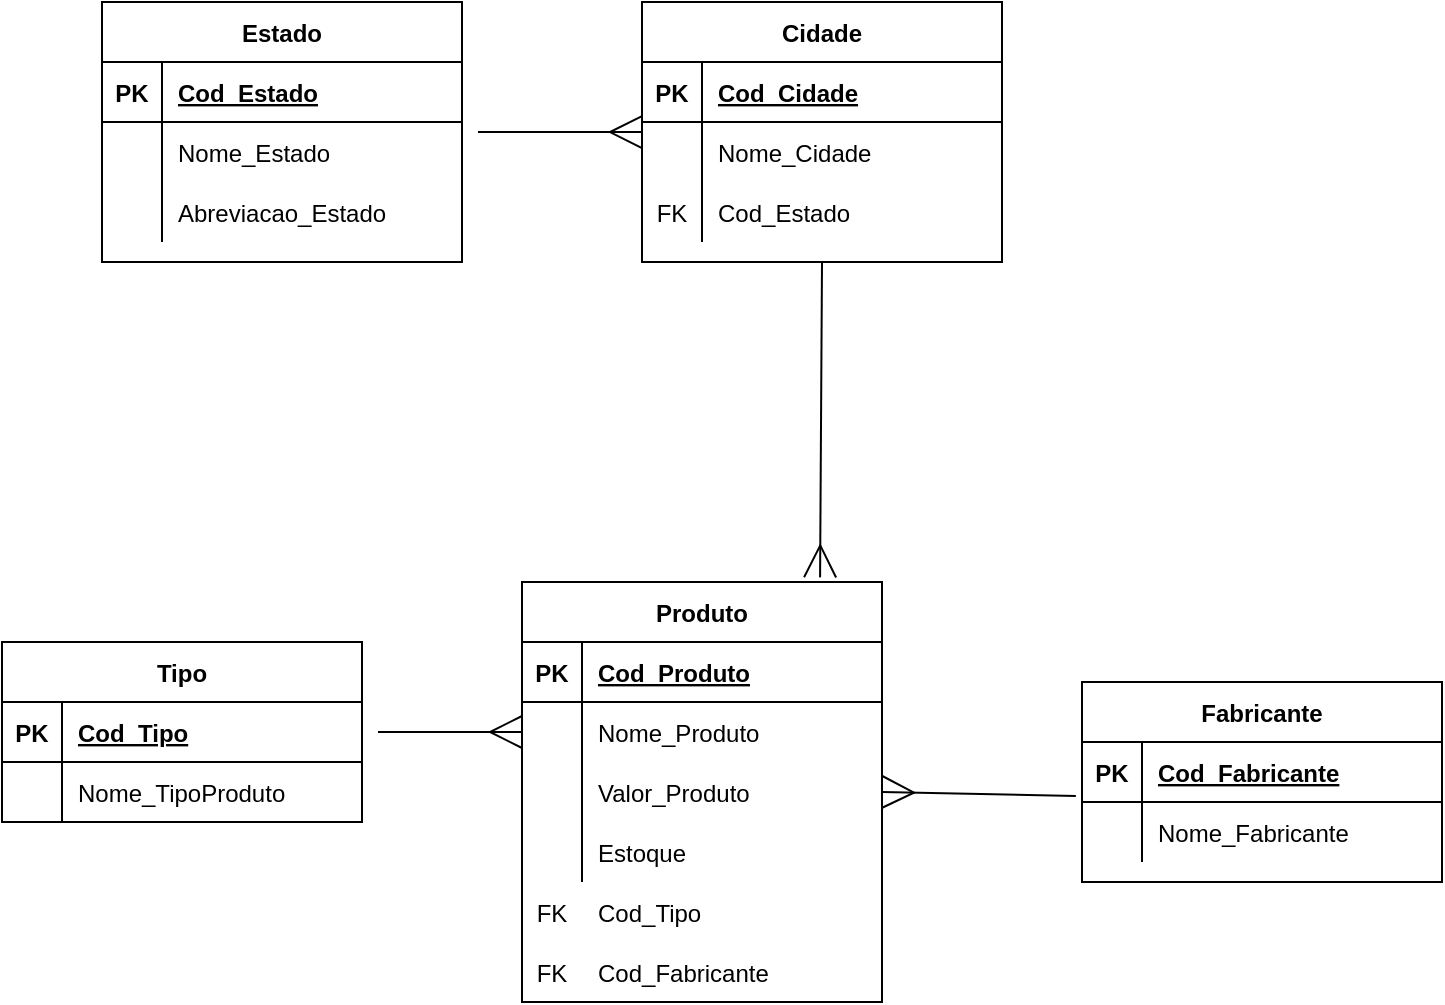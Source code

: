 <mxfile>
    <diagram id="R2lEEEUBdFMjLlhIrx00" name="Page-1">
        <mxGraphModel dx="1118" dy="534" grid="1" gridSize="10" guides="1" tooltips="1" connect="1" arrows="1" fold="1" page="1" pageScale="1" pageWidth="850" pageHeight="1100" math="0" shadow="0" extFonts="Permanent Marker^https://fonts.googleapis.com/css?family=Permanent+Marker">
            <root>
                <mxCell id="0"/>
                <mxCell id="1" parent="0"/>
                <mxCell id="w_z0nxTYToeW9BhHTT1X-101" style="edgeStyle=none;curved=1;rounded=0;orthogonalLoop=1;jettySize=auto;html=1;exitX=0.5;exitY=1;exitDx=0;exitDy=0;entryX=0.828;entryY=-0.011;entryDx=0;entryDy=0;entryPerimeter=0;fontFamily=Helvetica;endArrow=ERmany;endFill=0;startSize=14;endSize=14;sourcePerimeterSpacing=8;targetPerimeterSpacing=8;" parent="1" source="w_z0nxTYToeW9BhHTT1X-1" target="w_z0nxTYToeW9BhHTT1X-53" edge="1">
                    <mxGeometry relative="1" as="geometry"/>
                </mxCell>
                <mxCell id="w_z0nxTYToeW9BhHTT1X-1" value="Cidade" style="shape=table;startSize=30;container=1;collapsible=1;childLayout=tableLayout;fixedRows=1;rowLines=0;fontStyle=1;align=center;resizeLast=1;hachureGap=4;pointerEvents=0;" parent="1" vertex="1">
                    <mxGeometry x="390" width="180" height="130" as="geometry"/>
                </mxCell>
                <mxCell id="w_z0nxTYToeW9BhHTT1X-2" value="" style="shape=partialRectangle;collapsible=0;dropTarget=0;pointerEvents=0;fillColor=none;top=0;left=0;bottom=1;right=0;points=[[0,0.5],[1,0.5]];portConstraint=eastwest;" parent="w_z0nxTYToeW9BhHTT1X-1" vertex="1">
                    <mxGeometry y="30" width="180" height="30" as="geometry"/>
                </mxCell>
                <mxCell id="w_z0nxTYToeW9BhHTT1X-3" value="PK" style="shape=partialRectangle;connectable=0;fillColor=none;top=0;left=0;bottom=0;right=0;fontStyle=1;overflow=hidden;" parent="w_z0nxTYToeW9BhHTT1X-2" vertex="1">
                    <mxGeometry width="30" height="30" as="geometry">
                        <mxRectangle width="30" height="30" as="alternateBounds"/>
                    </mxGeometry>
                </mxCell>
                <mxCell id="w_z0nxTYToeW9BhHTT1X-4" value="Cod_Cidade" style="shape=partialRectangle;connectable=0;fillColor=none;top=0;left=0;bottom=0;right=0;align=left;spacingLeft=6;fontStyle=5;overflow=hidden;" parent="w_z0nxTYToeW9BhHTT1X-2" vertex="1">
                    <mxGeometry x="30" width="150" height="30" as="geometry">
                        <mxRectangle width="150" height="30" as="alternateBounds"/>
                    </mxGeometry>
                </mxCell>
                <mxCell id="w_z0nxTYToeW9BhHTT1X-5" value="" style="shape=partialRectangle;collapsible=0;dropTarget=0;pointerEvents=0;fillColor=none;top=0;left=0;bottom=0;right=0;points=[[0,0.5],[1,0.5]];portConstraint=eastwest;" parent="w_z0nxTYToeW9BhHTT1X-1" vertex="1">
                    <mxGeometry y="60" width="180" height="30" as="geometry"/>
                </mxCell>
                <mxCell id="w_z0nxTYToeW9BhHTT1X-6" value="" style="shape=partialRectangle;connectable=0;fillColor=none;top=0;left=0;bottom=0;right=0;editable=1;overflow=hidden;" parent="w_z0nxTYToeW9BhHTT1X-5" vertex="1">
                    <mxGeometry width="30" height="30" as="geometry">
                        <mxRectangle width="30" height="30" as="alternateBounds"/>
                    </mxGeometry>
                </mxCell>
                <mxCell id="w_z0nxTYToeW9BhHTT1X-7" value="Nome_Cidade" style="shape=partialRectangle;connectable=0;fillColor=none;top=0;left=0;bottom=0;right=0;align=left;spacingLeft=6;overflow=hidden;" parent="w_z0nxTYToeW9BhHTT1X-5" vertex="1">
                    <mxGeometry x="30" width="150" height="30" as="geometry">
                        <mxRectangle width="150" height="30" as="alternateBounds"/>
                    </mxGeometry>
                </mxCell>
                <mxCell id="w_z0nxTYToeW9BhHTT1X-8" value="" style="shape=partialRectangle;collapsible=0;dropTarget=0;pointerEvents=0;fillColor=none;top=0;left=0;bottom=0;right=0;points=[[0,0.5],[1,0.5]];portConstraint=eastwest;" parent="w_z0nxTYToeW9BhHTT1X-1" vertex="1">
                    <mxGeometry y="90" width="180" height="30" as="geometry"/>
                </mxCell>
                <mxCell id="w_z0nxTYToeW9BhHTT1X-9" value="FK" style="shape=partialRectangle;connectable=0;fillColor=none;top=0;left=0;bottom=0;right=0;editable=1;overflow=hidden;" parent="w_z0nxTYToeW9BhHTT1X-8" vertex="1">
                    <mxGeometry width="30" height="30" as="geometry">
                        <mxRectangle width="30" height="30" as="alternateBounds"/>
                    </mxGeometry>
                </mxCell>
                <mxCell id="w_z0nxTYToeW9BhHTT1X-10" value="Cod_Estado" style="shape=partialRectangle;connectable=0;fillColor=none;top=0;left=0;bottom=0;right=0;align=left;spacingLeft=6;overflow=hidden;" parent="w_z0nxTYToeW9BhHTT1X-8" vertex="1">
                    <mxGeometry x="30" width="150" height="30" as="geometry">
                        <mxRectangle width="150" height="30" as="alternateBounds"/>
                    </mxGeometry>
                </mxCell>
                <mxCell id="w_z0nxTYToeW9BhHTT1X-92" style="edgeStyle=none;curved=1;rounded=0;orthogonalLoop=1;jettySize=auto;html=1;entryX=0;entryY=0.167;entryDx=0;entryDy=0;entryPerimeter=0;fontFamily=Helvetica;endArrow=ERmany;endFill=0;startSize=14;endSize=14;sourcePerimeterSpacing=8;targetPerimeterSpacing=8;" parent="1" source="w_z0nxTYToeW9BhHTT1X-14" target="w_z0nxTYToeW9BhHTT1X-5" edge="1">
                    <mxGeometry relative="1" as="geometry"/>
                </mxCell>
                <mxCell id="w_z0nxTYToeW9BhHTT1X-14" value="Estado" style="shape=table;startSize=30;container=1;collapsible=1;childLayout=tableLayout;fixedRows=1;rowLines=0;fontStyle=1;align=center;resizeLast=1;hachureGap=4;pointerEvents=0;" parent="1" vertex="1">
                    <mxGeometry x="120" width="180" height="130" as="geometry"/>
                </mxCell>
                <mxCell id="w_z0nxTYToeW9BhHTT1X-15" value="" style="shape=partialRectangle;collapsible=0;dropTarget=0;pointerEvents=0;fillColor=none;top=0;left=0;bottom=1;right=0;points=[[0,0.5],[1,0.5]];portConstraint=eastwest;" parent="w_z0nxTYToeW9BhHTT1X-14" vertex="1">
                    <mxGeometry y="30" width="180" height="30" as="geometry"/>
                </mxCell>
                <mxCell id="w_z0nxTYToeW9BhHTT1X-16" value="PK" style="shape=partialRectangle;connectable=0;fillColor=none;top=0;left=0;bottom=0;right=0;fontStyle=1;overflow=hidden;" parent="w_z0nxTYToeW9BhHTT1X-15" vertex="1">
                    <mxGeometry width="30" height="30" as="geometry">
                        <mxRectangle width="30" height="30" as="alternateBounds"/>
                    </mxGeometry>
                </mxCell>
                <mxCell id="w_z0nxTYToeW9BhHTT1X-17" value="Cod_Estado" style="shape=partialRectangle;connectable=0;fillColor=none;top=0;left=0;bottom=0;right=0;align=left;spacingLeft=6;fontStyle=5;overflow=hidden;" parent="w_z0nxTYToeW9BhHTT1X-15" vertex="1">
                    <mxGeometry x="30" width="150" height="30" as="geometry">
                        <mxRectangle width="150" height="30" as="alternateBounds"/>
                    </mxGeometry>
                </mxCell>
                <mxCell id="w_z0nxTYToeW9BhHTT1X-18" value="" style="shape=partialRectangle;collapsible=0;dropTarget=0;pointerEvents=0;fillColor=none;top=0;left=0;bottom=0;right=0;points=[[0,0.5],[1,0.5]];portConstraint=eastwest;" parent="w_z0nxTYToeW9BhHTT1X-14" vertex="1">
                    <mxGeometry y="60" width="180" height="30" as="geometry"/>
                </mxCell>
                <mxCell id="w_z0nxTYToeW9BhHTT1X-19" value="" style="shape=partialRectangle;connectable=0;fillColor=none;top=0;left=0;bottom=0;right=0;editable=1;overflow=hidden;" parent="w_z0nxTYToeW9BhHTT1X-18" vertex="1">
                    <mxGeometry width="30" height="30" as="geometry">
                        <mxRectangle width="30" height="30" as="alternateBounds"/>
                    </mxGeometry>
                </mxCell>
                <mxCell id="w_z0nxTYToeW9BhHTT1X-20" value="Nome_Estado" style="shape=partialRectangle;connectable=0;fillColor=none;top=0;left=0;bottom=0;right=0;align=left;spacingLeft=6;overflow=hidden;" parent="w_z0nxTYToeW9BhHTT1X-18" vertex="1">
                    <mxGeometry x="30" width="150" height="30" as="geometry">
                        <mxRectangle width="150" height="30" as="alternateBounds"/>
                    </mxGeometry>
                </mxCell>
                <mxCell id="w_z0nxTYToeW9BhHTT1X-21" value="" style="shape=partialRectangle;collapsible=0;dropTarget=0;pointerEvents=0;fillColor=none;top=0;left=0;bottom=0;right=0;points=[[0,0.5],[1,0.5]];portConstraint=eastwest;" parent="w_z0nxTYToeW9BhHTT1X-14" vertex="1">
                    <mxGeometry y="90" width="180" height="30" as="geometry"/>
                </mxCell>
                <mxCell id="w_z0nxTYToeW9BhHTT1X-22" value="" style="shape=partialRectangle;connectable=0;fillColor=none;top=0;left=0;bottom=0;right=0;editable=1;overflow=hidden;" parent="w_z0nxTYToeW9BhHTT1X-21" vertex="1">
                    <mxGeometry width="30" height="30" as="geometry">
                        <mxRectangle width="30" height="30" as="alternateBounds"/>
                    </mxGeometry>
                </mxCell>
                <mxCell id="w_z0nxTYToeW9BhHTT1X-23" value="Abreviacao_Estado" style="shape=partialRectangle;connectable=0;fillColor=none;top=0;left=0;bottom=0;right=0;align=left;spacingLeft=6;overflow=hidden;" parent="w_z0nxTYToeW9BhHTT1X-21" vertex="1">
                    <mxGeometry x="30" width="150" height="30" as="geometry">
                        <mxRectangle width="150" height="30" as="alternateBounds"/>
                    </mxGeometry>
                </mxCell>
                <mxCell id="w_z0nxTYToeW9BhHTT1X-115" style="edgeStyle=none;curved=1;rounded=0;orthogonalLoop=1;jettySize=auto;html=1;exitX=-0.017;exitY=-0.1;exitDx=0;exitDy=0;fontFamily=Helvetica;endArrow=ERmany;endFill=0;startSize=14;endSize=14;sourcePerimeterSpacing=8;targetPerimeterSpacing=8;entryX=1;entryY=0.5;entryDx=0;entryDy=0;exitPerimeter=0;" parent="1" source="w_z0nxTYToeW9BhHTT1X-31" target="w_z0nxTYToeW9BhHTT1X-60" edge="1">
                    <mxGeometry relative="1" as="geometry">
                        <mxPoint x="700" y="312" as="targetPoint"/>
                    </mxGeometry>
                </mxCell>
                <mxCell id="w_z0nxTYToeW9BhHTT1X-27" value="Fabricante" style="shape=table;startSize=30;container=1;collapsible=1;childLayout=tableLayout;fixedRows=1;rowLines=0;fontStyle=1;align=center;resizeLast=1;hachureGap=4;pointerEvents=0;" parent="1" vertex="1">
                    <mxGeometry x="610" y="340" width="180" height="100" as="geometry"/>
                </mxCell>
                <mxCell id="w_z0nxTYToeW9BhHTT1X-28" value="" style="shape=partialRectangle;collapsible=0;dropTarget=0;pointerEvents=0;fillColor=none;top=0;left=0;bottom=1;right=0;points=[[0,0.5],[1,0.5]];portConstraint=eastwest;" parent="w_z0nxTYToeW9BhHTT1X-27" vertex="1">
                    <mxGeometry y="30" width="180" height="30" as="geometry"/>
                </mxCell>
                <mxCell id="w_z0nxTYToeW9BhHTT1X-29" value="PK" style="shape=partialRectangle;connectable=0;fillColor=none;top=0;left=0;bottom=0;right=0;fontStyle=1;overflow=hidden;" parent="w_z0nxTYToeW9BhHTT1X-28" vertex="1">
                    <mxGeometry width="30" height="30" as="geometry">
                        <mxRectangle width="30" height="30" as="alternateBounds"/>
                    </mxGeometry>
                </mxCell>
                <mxCell id="w_z0nxTYToeW9BhHTT1X-30" value="Cod_Fabricante" style="shape=partialRectangle;connectable=0;fillColor=none;top=0;left=0;bottom=0;right=0;align=left;spacingLeft=6;fontStyle=5;overflow=hidden;" parent="w_z0nxTYToeW9BhHTT1X-28" vertex="1">
                    <mxGeometry x="30" width="150" height="30" as="geometry">
                        <mxRectangle width="150" height="30" as="alternateBounds"/>
                    </mxGeometry>
                </mxCell>
                <mxCell id="w_z0nxTYToeW9BhHTT1X-31" value="" style="shape=partialRectangle;collapsible=0;dropTarget=0;pointerEvents=0;fillColor=none;top=0;left=0;bottom=0;right=0;points=[[0,0.5],[1,0.5]];portConstraint=eastwest;" parent="w_z0nxTYToeW9BhHTT1X-27" vertex="1">
                    <mxGeometry y="60" width="180" height="30" as="geometry"/>
                </mxCell>
                <mxCell id="w_z0nxTYToeW9BhHTT1X-32" value="" style="shape=partialRectangle;connectable=0;fillColor=none;top=0;left=0;bottom=0;right=0;editable=1;overflow=hidden;" parent="w_z0nxTYToeW9BhHTT1X-31" vertex="1">
                    <mxGeometry width="30" height="30" as="geometry">
                        <mxRectangle width="30" height="30" as="alternateBounds"/>
                    </mxGeometry>
                </mxCell>
                <mxCell id="w_z0nxTYToeW9BhHTT1X-33" value="Nome_Fabricante" style="shape=partialRectangle;connectable=0;fillColor=none;top=0;left=0;bottom=0;right=0;align=left;spacingLeft=6;overflow=hidden;" parent="w_z0nxTYToeW9BhHTT1X-31" vertex="1">
                    <mxGeometry x="30" width="150" height="30" as="geometry">
                        <mxRectangle width="150" height="30" as="alternateBounds"/>
                    </mxGeometry>
                </mxCell>
                <mxCell id="w_z0nxTYToeW9BhHTT1X-40" value="Tipo" style="shape=table;startSize=30;container=1;collapsible=1;childLayout=tableLayout;fixedRows=1;rowLines=0;fontStyle=1;align=center;resizeLast=1;hachureGap=4;pointerEvents=0;fontFamily=Helvetica;rounded=0;shadow=0;" parent="1" vertex="1">
                    <mxGeometry x="70" y="320" width="180" height="90" as="geometry">
                        <mxRectangle x="70" y="315" width="100" height="30" as="alternateBounds"/>
                    </mxGeometry>
                </mxCell>
                <mxCell id="w_z0nxTYToeW9BhHTT1X-41" value="" style="shape=partialRectangle;collapsible=0;dropTarget=0;pointerEvents=0;fillColor=none;top=0;left=0;bottom=1;right=0;points=[[0,0.5],[1,0.5]];portConstraint=eastwest;" parent="w_z0nxTYToeW9BhHTT1X-40" vertex="1">
                    <mxGeometry y="30" width="180" height="30" as="geometry"/>
                </mxCell>
                <mxCell id="w_z0nxTYToeW9BhHTT1X-42" value="PK" style="shape=partialRectangle;connectable=0;fillColor=none;top=0;left=0;bottom=0;right=0;fontStyle=1;overflow=hidden;" parent="w_z0nxTYToeW9BhHTT1X-41" vertex="1">
                    <mxGeometry width="30" height="30" as="geometry">
                        <mxRectangle width="30" height="30" as="alternateBounds"/>
                    </mxGeometry>
                </mxCell>
                <mxCell id="w_z0nxTYToeW9BhHTT1X-43" value="Cod_Tipo" style="shape=partialRectangle;connectable=0;fillColor=none;top=0;left=0;bottom=0;right=0;align=left;spacingLeft=6;fontStyle=5;overflow=hidden;" parent="w_z0nxTYToeW9BhHTT1X-41" vertex="1">
                    <mxGeometry x="30" width="150" height="30" as="geometry">
                        <mxRectangle width="150" height="30" as="alternateBounds"/>
                    </mxGeometry>
                </mxCell>
                <mxCell id="w_z0nxTYToeW9BhHTT1X-44" value="" style="shape=partialRectangle;collapsible=0;dropTarget=0;pointerEvents=0;fillColor=none;top=0;left=0;bottom=0;right=0;points=[[0,0.5],[1,0.5]];portConstraint=eastwest;" parent="w_z0nxTYToeW9BhHTT1X-40" vertex="1">
                    <mxGeometry y="60" width="180" height="30" as="geometry"/>
                </mxCell>
                <mxCell id="w_z0nxTYToeW9BhHTT1X-45" value="" style="shape=partialRectangle;connectable=0;fillColor=none;top=0;left=0;bottom=0;right=0;editable=1;overflow=hidden;" parent="w_z0nxTYToeW9BhHTT1X-44" vertex="1">
                    <mxGeometry width="30" height="30" as="geometry">
                        <mxRectangle width="30" height="30" as="alternateBounds"/>
                    </mxGeometry>
                </mxCell>
                <mxCell id="w_z0nxTYToeW9BhHTT1X-46" value="Nome_TipoProduto" style="shape=partialRectangle;connectable=0;fillColor=none;top=0;left=0;bottom=0;right=0;align=left;spacingLeft=6;overflow=hidden;" parent="w_z0nxTYToeW9BhHTT1X-44" vertex="1">
                    <mxGeometry x="30" width="150" height="30" as="geometry">
                        <mxRectangle width="150" height="30" as="alternateBounds"/>
                    </mxGeometry>
                </mxCell>
                <mxCell id="w_z0nxTYToeW9BhHTT1X-53" value="Produto" style="shape=table;startSize=30;container=1;collapsible=1;childLayout=tableLayout;fixedRows=1;rowLines=0;fontStyle=1;align=center;resizeLast=1;hachureGap=4;pointerEvents=0;fontFamily=Helvetica;" parent="1" vertex="1">
                    <mxGeometry x="330" y="290" width="180" height="210" as="geometry"/>
                </mxCell>
                <mxCell id="w_z0nxTYToeW9BhHTT1X-54" value="" style="shape=partialRectangle;collapsible=0;dropTarget=0;pointerEvents=0;fillColor=none;top=0;left=0;bottom=1;right=0;points=[[0,0.5],[1,0.5]];portConstraint=eastwest;" parent="w_z0nxTYToeW9BhHTT1X-53" vertex="1">
                    <mxGeometry y="30" width="180" height="30" as="geometry"/>
                </mxCell>
                <mxCell id="w_z0nxTYToeW9BhHTT1X-55" value="PK" style="shape=partialRectangle;connectable=0;fillColor=none;top=0;left=0;bottom=0;right=0;fontStyle=1;overflow=hidden;" parent="w_z0nxTYToeW9BhHTT1X-54" vertex="1">
                    <mxGeometry width="30" height="30" as="geometry">
                        <mxRectangle width="30" height="30" as="alternateBounds"/>
                    </mxGeometry>
                </mxCell>
                <mxCell id="w_z0nxTYToeW9BhHTT1X-56" value="Cod_Produto" style="shape=partialRectangle;connectable=0;fillColor=none;top=0;left=0;bottom=0;right=0;align=left;spacingLeft=6;fontStyle=5;overflow=hidden;" parent="w_z0nxTYToeW9BhHTT1X-54" vertex="1">
                    <mxGeometry x="30" width="150" height="30" as="geometry">
                        <mxRectangle width="150" height="30" as="alternateBounds"/>
                    </mxGeometry>
                </mxCell>
                <mxCell id="w_z0nxTYToeW9BhHTT1X-57" value="" style="shape=partialRectangle;collapsible=0;dropTarget=0;pointerEvents=0;fillColor=none;top=0;left=0;bottom=0;right=0;points=[[0,0.5],[1,0.5]];portConstraint=eastwest;" parent="w_z0nxTYToeW9BhHTT1X-53" vertex="1">
                    <mxGeometry y="60" width="180" height="30" as="geometry"/>
                </mxCell>
                <mxCell id="w_z0nxTYToeW9BhHTT1X-58" value="" style="shape=partialRectangle;connectable=0;fillColor=none;top=0;left=0;bottom=0;right=0;editable=1;overflow=hidden;" parent="w_z0nxTYToeW9BhHTT1X-57" vertex="1">
                    <mxGeometry width="30" height="30" as="geometry">
                        <mxRectangle width="30" height="30" as="alternateBounds"/>
                    </mxGeometry>
                </mxCell>
                <mxCell id="w_z0nxTYToeW9BhHTT1X-59" value="Nome_Produto" style="shape=partialRectangle;connectable=0;fillColor=none;top=0;left=0;bottom=0;right=0;align=left;spacingLeft=6;overflow=hidden;" parent="w_z0nxTYToeW9BhHTT1X-57" vertex="1">
                    <mxGeometry x="30" width="150" height="30" as="geometry">
                        <mxRectangle width="150" height="30" as="alternateBounds"/>
                    </mxGeometry>
                </mxCell>
                <mxCell id="w_z0nxTYToeW9BhHTT1X-60" value="" style="shape=partialRectangle;collapsible=0;dropTarget=0;pointerEvents=0;fillColor=none;top=0;left=0;bottom=0;right=0;points=[[0,0.5],[1,0.5]];portConstraint=eastwest;" parent="w_z0nxTYToeW9BhHTT1X-53" vertex="1">
                    <mxGeometry y="90" width="180" height="30" as="geometry"/>
                </mxCell>
                <mxCell id="w_z0nxTYToeW9BhHTT1X-61" value="" style="shape=partialRectangle;connectable=0;fillColor=none;top=0;left=0;bottom=0;right=0;editable=1;overflow=hidden;" parent="w_z0nxTYToeW9BhHTT1X-60" vertex="1">
                    <mxGeometry width="30" height="30" as="geometry">
                        <mxRectangle width="30" height="30" as="alternateBounds"/>
                    </mxGeometry>
                </mxCell>
                <mxCell id="w_z0nxTYToeW9BhHTT1X-62" value="Valor_Produto" style="shape=partialRectangle;connectable=0;fillColor=none;top=0;left=0;bottom=0;right=0;align=left;spacingLeft=6;overflow=hidden;" parent="w_z0nxTYToeW9BhHTT1X-60" vertex="1">
                    <mxGeometry x="30" width="150" height="30" as="geometry">
                        <mxRectangle width="150" height="30" as="alternateBounds"/>
                    </mxGeometry>
                </mxCell>
                <mxCell id="w_z0nxTYToeW9BhHTT1X-63" value="" style="shape=partialRectangle;collapsible=0;dropTarget=0;pointerEvents=0;fillColor=none;top=0;left=0;bottom=0;right=0;points=[[0,0.5],[1,0.5]];portConstraint=eastwest;" parent="w_z0nxTYToeW9BhHTT1X-53" vertex="1">
                    <mxGeometry y="120" width="180" height="30" as="geometry"/>
                </mxCell>
                <mxCell id="w_z0nxTYToeW9BhHTT1X-64" value="" style="shape=partialRectangle;connectable=0;fillColor=none;top=0;left=0;bottom=0;right=0;editable=1;overflow=hidden;" parent="w_z0nxTYToeW9BhHTT1X-63" vertex="1">
                    <mxGeometry width="30" height="30" as="geometry">
                        <mxRectangle width="30" height="30" as="alternateBounds"/>
                    </mxGeometry>
                </mxCell>
                <mxCell id="w_z0nxTYToeW9BhHTT1X-65" value="Estoque" style="shape=partialRectangle;connectable=0;fillColor=none;top=0;left=0;bottom=0;right=0;align=left;spacingLeft=6;overflow=hidden;" parent="w_z0nxTYToeW9BhHTT1X-63" vertex="1">
                    <mxGeometry x="30" width="150" height="30" as="geometry">
                        <mxRectangle width="150" height="30" as="alternateBounds"/>
                    </mxGeometry>
                </mxCell>
                <mxCell id="w_z0nxTYToeW9BhHTT1X-80" style="edgeStyle=none;curved=1;rounded=0;orthogonalLoop=1;jettySize=auto;html=1;entryX=0;entryY=0.5;entryDx=0;entryDy=0;endArrow=ERmany;endFill=0;startSize=14;endSize=14;sourcePerimeterSpacing=8;targetPerimeterSpacing=8;" parent="1" source="w_z0nxTYToeW9BhHTT1X-41" target="w_z0nxTYToeW9BhHTT1X-57" edge="1">
                    <mxGeometry relative="1" as="geometry"/>
                </mxCell>
                <mxCell id="w_z0nxTYToeW9BhHTT1X-98" value="" style="shape=partialRectangle;collapsible=0;dropTarget=0;pointerEvents=0;fillColor=none;top=0;left=0;bottom=0;right=0;points=[[0,0.5],[1,0.5]];portConstraint=eastwest;" parent="1" vertex="1">
                    <mxGeometry x="330" y="440" width="180" height="30" as="geometry"/>
                </mxCell>
                <mxCell id="w_z0nxTYToeW9BhHTT1X-99" value="FK" style="shape=partialRectangle;connectable=0;fillColor=none;top=0;left=0;bottom=0;right=0;editable=1;overflow=hidden;" parent="w_z0nxTYToeW9BhHTT1X-98" vertex="1">
                    <mxGeometry width="30" height="30" as="geometry">
                        <mxRectangle width="30" height="30" as="alternateBounds"/>
                    </mxGeometry>
                </mxCell>
                <mxCell id="w_z0nxTYToeW9BhHTT1X-100" value="Cod_Tipo" style="shape=partialRectangle;connectable=0;fillColor=none;top=0;left=0;bottom=0;right=0;align=left;spacingLeft=6;overflow=hidden;" parent="w_z0nxTYToeW9BhHTT1X-98" vertex="1">
                    <mxGeometry x="30" width="150" height="30" as="geometry">
                        <mxRectangle width="150" height="30" as="alternateBounds"/>
                    </mxGeometry>
                </mxCell>
                <mxCell id="3" value="" style="shape=partialRectangle;collapsible=0;dropTarget=0;pointerEvents=0;fillColor=none;top=0;left=0;bottom=0;right=0;points=[[0,0.5],[1,0.5]];portConstraint=eastwest;" parent="1" vertex="1">
                    <mxGeometry x="330" y="470" width="180" height="30" as="geometry"/>
                </mxCell>
                <mxCell id="4" value="FK" style="shape=partialRectangle;connectable=0;fillColor=none;top=0;left=0;bottom=0;right=0;editable=1;overflow=hidden;" parent="3" vertex="1">
                    <mxGeometry width="30" height="30" as="geometry">
                        <mxRectangle width="30" height="30" as="alternateBounds"/>
                    </mxGeometry>
                </mxCell>
                <mxCell id="5" value="Cod_Fabricante" style="shape=partialRectangle;connectable=0;fillColor=none;top=0;left=0;bottom=0;right=0;align=left;spacingLeft=6;overflow=hidden;" parent="3" vertex="1">
                    <mxGeometry x="30" width="150" height="30" as="geometry">
                        <mxRectangle width="150" height="30" as="alternateBounds"/>
                    </mxGeometry>
                </mxCell>
            </root>
        </mxGraphModel>
    </diagram>
</mxfile>